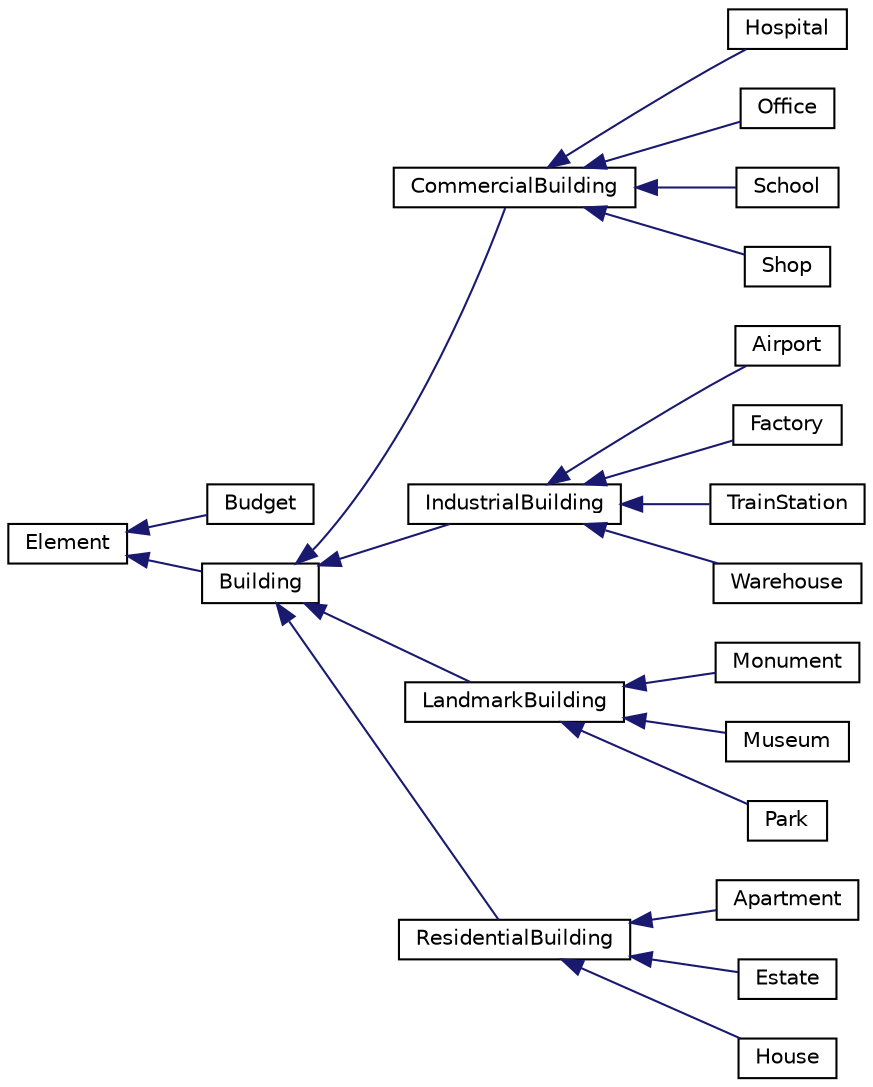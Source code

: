 digraph "Graphical Class Hierarchy"
{
 // LATEX_PDF_SIZE
  edge [fontname="Helvetica",fontsize="10",labelfontname="Helvetica",labelfontsize="10"];
  node [fontname="Helvetica",fontsize="10",shape=record];
  rankdir="LR";
  Node0 [label="Element",height=0.2,width=0.4,color="black", fillcolor="white", style="filled",URL="$classElement.html",tooltip="Base class for elements that accept a visitor."];
  Node0 -> Node1 [dir="back",color="midnightblue",fontsize="10",style="solid",fontname="Helvetica"];
  Node1 [label="Budget",height=0.2,width=0.4,color="black", fillcolor="white", style="filled",URL="$classBudget.html",tooltip=" "];
  Node0 -> Node2 [dir="back",color="midnightblue",fontsize="10",style="solid",fontname="Helvetica"];
  Node2 [label="Building",height=0.2,width=0.4,color="black", fillcolor="white", style="filled",URL="$classBuilding.html",tooltip="Base class for all types of buildings."];
  Node2 -> Node3 [dir="back",color="midnightblue",fontsize="10",style="solid",fontname="Helvetica"];
  Node3 [label="CommercialBuilding",height=0.2,width=0.4,color="black", fillcolor="white", style="filled",URL="$classCommercialBuilding.html",tooltip="Abstract class representing commercial buildings."];
  Node3 -> Node4 [dir="back",color="midnightblue",fontsize="10",style="solid",fontname="Helvetica"];
  Node4 [label="Hospital",height=0.2,width=0.4,color="black", fillcolor="white", style="filled",URL="$classHospital.html",tooltip="Class representing a hospital as a subtype of CommercialBuilding."];
  Node3 -> Node5 [dir="back",color="midnightblue",fontsize="10",style="solid",fontname="Helvetica"];
  Node5 [label="Office",height=0.2,width=0.4,color="black", fillcolor="white", style="filled",URL="$classOffice.html",tooltip="Class representing an office as a subtype of CommercialBuilding."];
  Node3 -> Node6 [dir="back",color="midnightblue",fontsize="10",style="solid",fontname="Helvetica"];
  Node6 [label="School",height=0.2,width=0.4,color="black", fillcolor="white", style="filled",URL="$classSchool.html",tooltip="Class representing a school as a subtype of CommercialBuilding."];
  Node3 -> Node7 [dir="back",color="midnightblue",fontsize="10",style="solid",fontname="Helvetica"];
  Node7 [label="Shop",height=0.2,width=0.4,color="black", fillcolor="white", style="filled",URL="$classShop.html",tooltip="Class representing a shop as a subtype of CommercialBuilding."];
  Node2 -> Node8 [dir="back",color="midnightblue",fontsize="10",style="solid",fontname="Helvetica"];
  Node8 [label="IndustrialBuilding",height=0.2,width=0.4,color="black", fillcolor="white", style="filled",URL="$classIndustrialBuilding.html",tooltip="Abstract base class for industrial buildings."];
  Node8 -> Node9 [dir="back",color="midnightblue",fontsize="10",style="solid",fontname="Helvetica"];
  Node9 [label="Airport",height=0.2,width=0.4,color="black", fillcolor="white", style="filled",URL="$classAirport.html",tooltip="Represents an airport, a subtype of IndustrialBuilding."];
  Node8 -> Node10 [dir="back",color="midnightblue",fontsize="10",style="solid",fontname="Helvetica"];
  Node10 [label="Factory",height=0.2,width=0.4,color="black", fillcolor="white", style="filled",URL="$classFactory.html",tooltip="Class representing a factory as a subtype of IndustrialBuilding."];
  Node8 -> Node11 [dir="back",color="midnightblue",fontsize="10",style="solid",fontname="Helvetica"];
  Node11 [label="TrainStation",height=0.2,width=0.4,color="black", fillcolor="white", style="filled",URL="$classTrainStation.html",tooltip="Represents a train station, a subtype of IndustrialBuilding."];
  Node8 -> Node12 [dir="back",color="midnightblue",fontsize="10",style="solid",fontname="Helvetica"];
  Node12 [label="Warehouse",height=0.2,width=0.4,color="black", fillcolor="white", style="filled",URL="$classWarehouse.html",tooltip="Represents a warehouse, a type of industrial building."];
  Node2 -> Node13 [dir="back",color="midnightblue",fontsize="10",style="solid",fontname="Helvetica"];
  Node13 [label="LandmarkBuilding",height=0.2,width=0.4,color="black", fillcolor="white", style="filled",URL="$classLandmarkBuilding.html",tooltip="Abstract base class representing landmark buildings."];
  Node13 -> Node14 [dir="back",color="midnightblue",fontsize="10",style="solid",fontname="Helvetica"];
  Node14 [label="Monument",height=0.2,width=0.4,color="black", fillcolor="white", style="filled",URL="$classMonument.html",tooltip="The Monument class, a specific type of LandmarkBuilding."];
  Node13 -> Node15 [dir="back",color="midnightblue",fontsize="10",style="solid",fontname="Helvetica"];
  Node15 [label="Museum",height=0.2,width=0.4,color="black", fillcolor="white", style="filled",URL="$classMuseum.html",tooltip="The Museum class, a specific type of LandmarkBuilding."];
  Node13 -> Node16 [dir="back",color="midnightblue",fontsize="10",style="solid",fontname="Helvetica"];
  Node16 [label="Park",height=0.2,width=0.4,color="black", fillcolor="white", style="filled",URL="$classPark.html",tooltip="Concrete class representing a public park."];
  Node2 -> Node17 [dir="back",color="midnightblue",fontsize="10",style="solid",fontname="Helvetica"];
  Node17 [label="ResidentialBuilding",height=0.2,width=0.4,color="black", fillcolor="white", style="filled",URL="$classResidentialBuilding.html",tooltip="Abstract base class for residential buildings."];
  Node17 -> Node18 [dir="back",color="midnightblue",fontsize="10",style="solid",fontname="Helvetica"];
  Node18 [label="Apartment",height=0.2,width=0.4,color="black", fillcolor="white", style="filled",URL="$classApartment.html",tooltip="Represents an apartment building with multiple residential units."];
  Node17 -> Node19 [dir="back",color="midnightblue",fontsize="10",style="solid",fontname="Helvetica"];
  Node19 [label="Estate",height=0.2,width=0.4,color="black", fillcolor="white", style="filled",URL="$classEstate.html",tooltip="Represents a residential estate with luxury features."];
  Node17 -> Node20 [dir="back",color="midnightblue",fontsize="10",style="solid",fontname="Helvetica"];
  Node20 [label="House",height=0.2,width=0.4,color="black", fillcolor="white", style="filled",URL="$classHouse.html",tooltip="Represents a residential house with specific attributes and behavior."];
}
